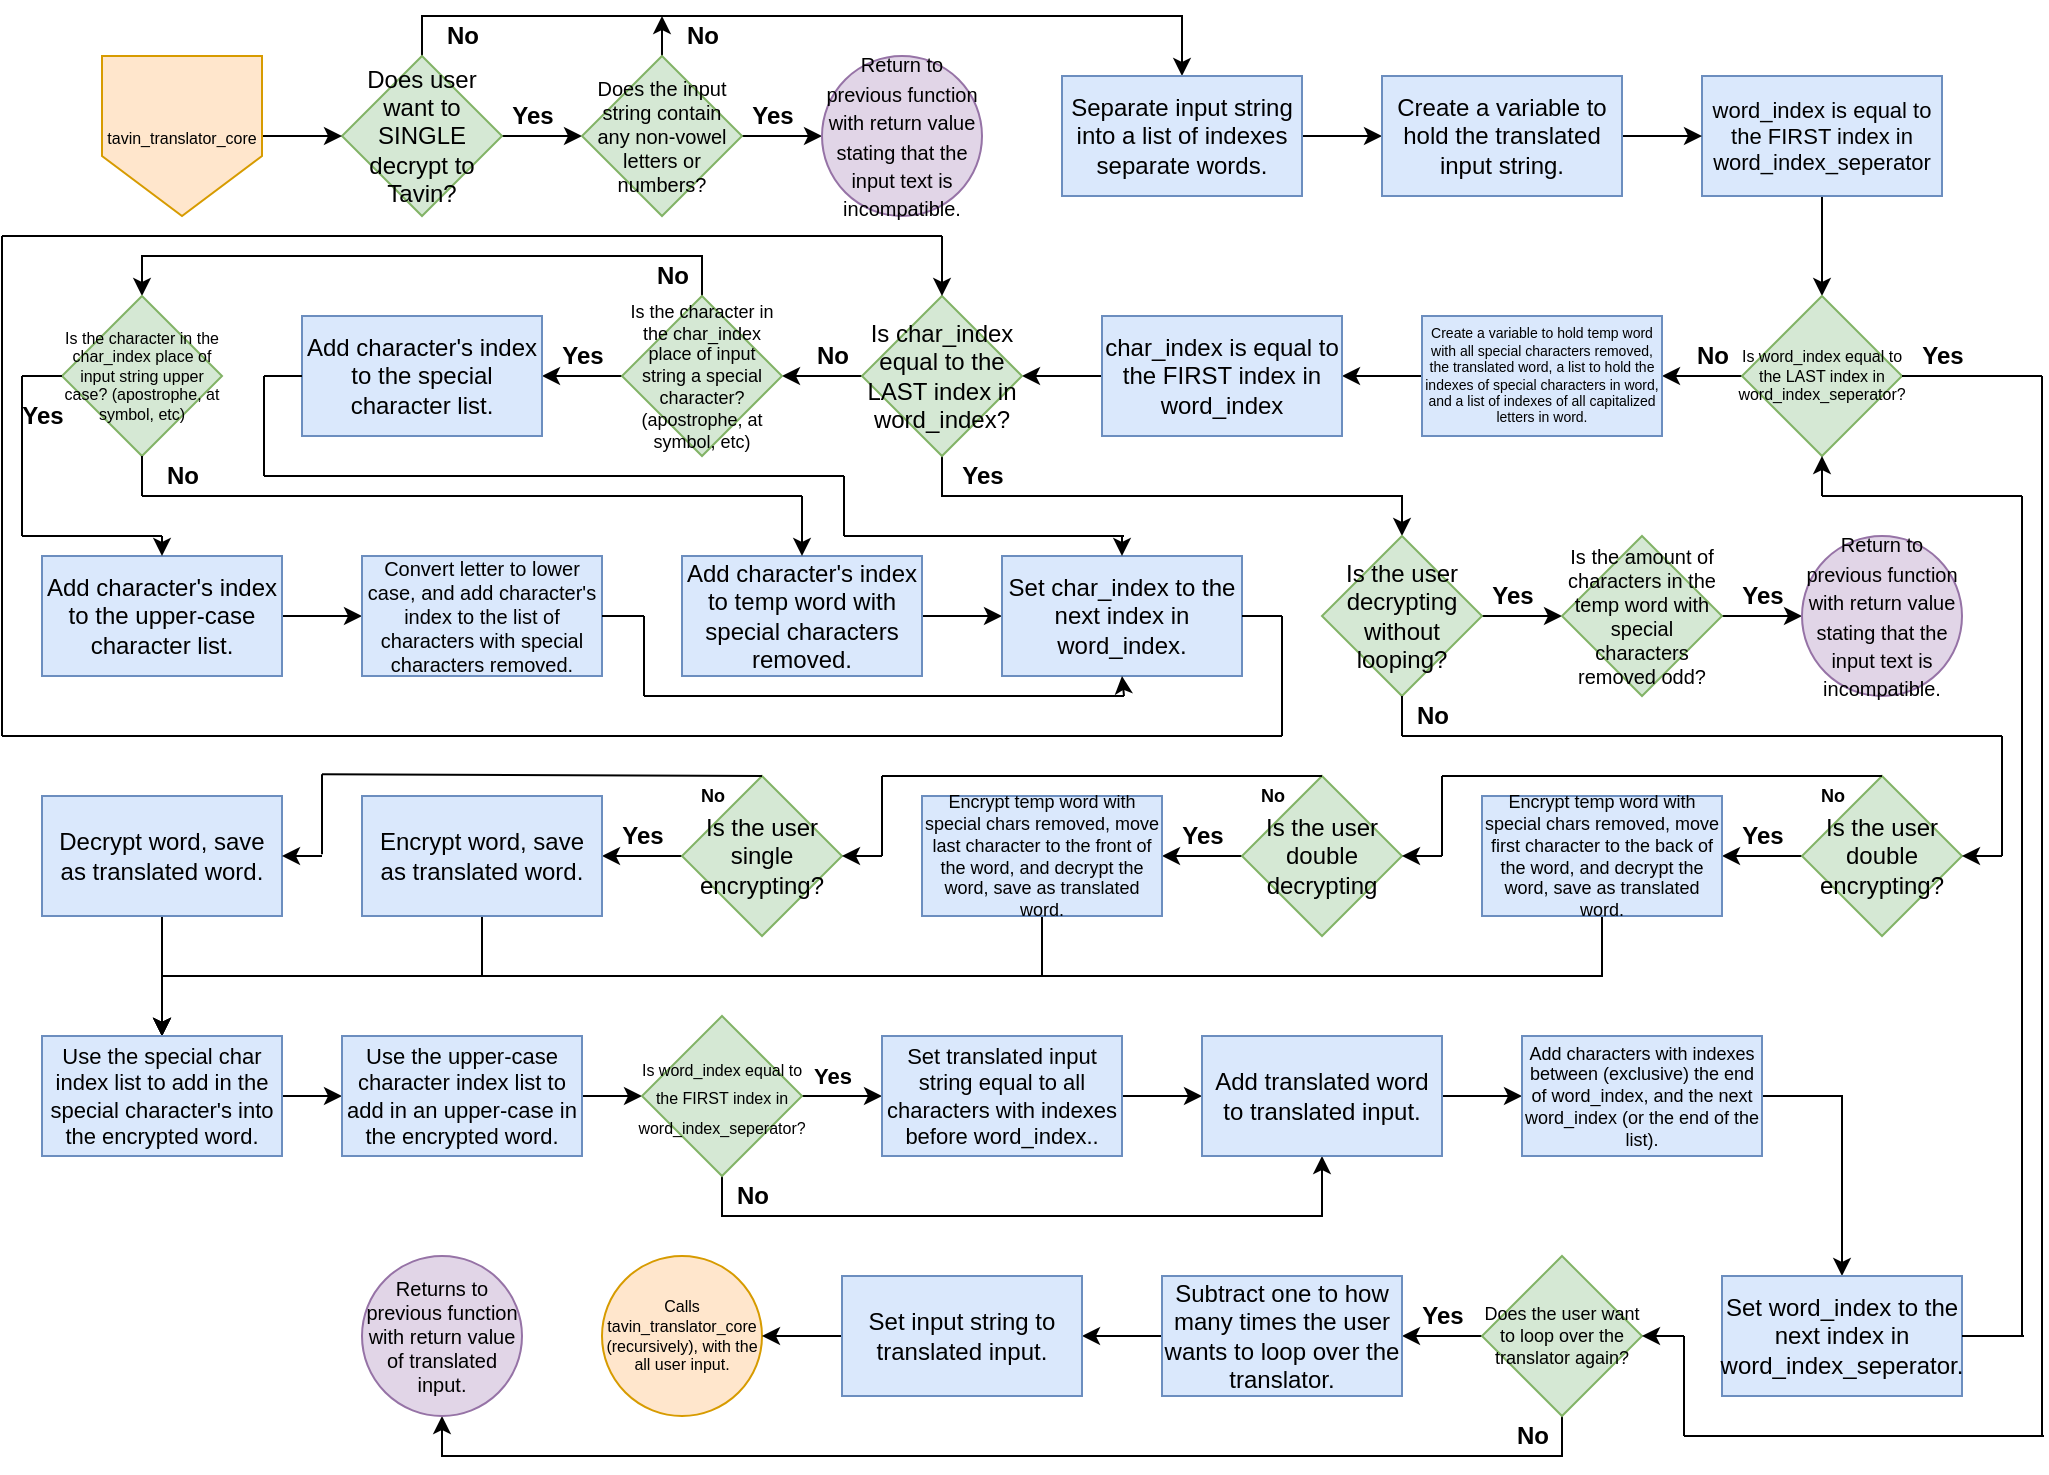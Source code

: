 <mxfile version="14.9.8" type="google"><diagram id="C5RBs43oDa-KdzZeNtuy" name="Page-1"><mxGraphModel dx="1038" dy="579" grid="1" gridSize="10" guides="1" tooltips="1" connect="1" arrows="1" fold="1" page="1" pageScale="1" pageWidth="1100" pageHeight="850" math="0" shadow="0"><root><mxCell id="WIyWlLk6GJQsqaUBKTNV-0"/><mxCell id="WIyWlLk6GJQsqaUBKTNV-1" parent="WIyWlLk6GJQsqaUBKTNV-0"/><mxCell id="4daw_Zc8QBf4AUVLITYe-27" style="edgeStyle=orthogonalEdgeStyle;rounded=0;orthogonalLoop=1;jettySize=auto;html=1;exitX=0.5;exitY=1;exitDx=0;exitDy=0;entryX=0.5;entryY=0;entryDx=0;entryDy=0;" parent="WIyWlLk6GJQsqaUBKTNV-1" edge="1"><mxGeometry relative="1" as="geometry"><mxPoint x="1030" y="120" as="sourcePoint"/></mxGeometry></mxCell><mxCell id="4daw_Zc8QBf4AUVLITYe-32" style="edgeStyle=orthogonalEdgeStyle;rounded=0;orthogonalLoop=1;jettySize=auto;html=1;exitX=1;exitY=0.5;exitDx=0;exitDy=0;entryX=0;entryY=0.5;entryDx=0;entryDy=0;fontSize=11;" parent="WIyWlLk6GJQsqaUBKTNV-1" source="4daw_Zc8QBf4AUVLITYe-29" target="4daw_Zc8QBf4AUVLITYe-31" edge="1"><mxGeometry relative="1" as="geometry"/></mxCell><mxCell id="4daw_Zc8QBf4AUVLITYe-38" style="edgeStyle=orthogonalEdgeStyle;rounded=0;orthogonalLoop=1;jettySize=auto;html=1;exitX=0.5;exitY=0;exitDx=0;exitDy=0;entryX=0.5;entryY=0;entryDx=0;entryDy=0;fontSize=11;" parent="WIyWlLk6GJQsqaUBKTNV-1" source="4daw_Zc8QBf4AUVLITYe-29" target="1gY347NK03l8q4kWz9yl-100" edge="1"><mxGeometry relative="1" as="geometry"><mxPoint x="649" y="60" as="targetPoint"/></mxGeometry></mxCell><mxCell id="4daw_Zc8QBf4AUVLITYe-29" value="Does user want to SINGLE decrypt to Tavin?" style="rhombus;whiteSpace=wrap;html=1;fillColor=#d5e8d4;strokeColor=#82b366;" parent="WIyWlLk6GJQsqaUBKTNV-1" vertex="1"><mxGeometry x="209" y="60" width="80" height="80" as="geometry"/></mxCell><mxCell id="4daw_Zc8QBf4AUVLITYe-39" style="edgeStyle=orthogonalEdgeStyle;rounded=0;orthogonalLoop=1;jettySize=auto;html=1;exitX=0.5;exitY=0;exitDx=0;exitDy=0;fontSize=11;" parent="WIyWlLk6GJQsqaUBKTNV-1" source="4daw_Zc8QBf4AUVLITYe-31" edge="1"><mxGeometry relative="1" as="geometry"><mxPoint x="369" y="40" as="targetPoint"/></mxGeometry></mxCell><mxCell id="QV8-VxxLXTmMdzmHpV16-11" style="edgeStyle=orthogonalEdgeStyle;rounded=0;orthogonalLoop=1;jettySize=auto;html=1;exitX=1;exitY=0.5;exitDx=0;exitDy=0;entryX=0;entryY=0.5;entryDx=0;entryDy=0;fontSize=9;" parent="WIyWlLk6GJQsqaUBKTNV-1" source="4daw_Zc8QBf4AUVLITYe-31" target="QV8-VxxLXTmMdzmHpV16-10" edge="1"><mxGeometry relative="1" as="geometry"/></mxCell><mxCell id="4daw_Zc8QBf4AUVLITYe-31" value="Does the input string contain any non-vowel letters or numbers?" style="rhombus;whiteSpace=wrap;html=1;fillColor=#d5e8d4;strokeColor=#82b366;fontSize=10;" parent="WIyWlLk6GJQsqaUBKTNV-1" vertex="1"><mxGeometry x="329" y="60" width="80" height="80" as="geometry"/></mxCell><mxCell id="4daw_Zc8QBf4AUVLITYe-33" value="Yes" style="text;html=1;align=center;verticalAlign=middle;resizable=0;points=[];autosize=1;strokeColor=none;fontSize=12;fontStyle=1" parent="WIyWlLk6GJQsqaUBKTNV-1" vertex="1"><mxGeometry x="284" y="80" width="40" height="20" as="geometry"/></mxCell><mxCell id="4daw_Zc8QBf4AUVLITYe-36" value="Yes" style="text;html=1;align=center;verticalAlign=middle;resizable=0;points=[];autosize=1;strokeColor=none;fontSize=12;fontStyle=1" parent="WIyWlLk6GJQsqaUBKTNV-1" vertex="1"><mxGeometry x="404" y="80" width="40" height="20" as="geometry"/></mxCell><mxCell id="4daw_Zc8QBf4AUVLITYe-40" value="No" style="text;html=1;align=center;verticalAlign=middle;resizable=0;points=[];autosize=1;strokeColor=none;fontSize=12;fontStyle=1" parent="WIyWlLk6GJQsqaUBKTNV-1" vertex="1"><mxGeometry x="254" y="40" width="30" height="20" as="geometry"/></mxCell><mxCell id="4daw_Zc8QBf4AUVLITYe-41" value="No" style="text;html=1;align=center;verticalAlign=middle;resizable=0;points=[];autosize=1;strokeColor=none;fontSize=12;fontStyle=1" parent="WIyWlLk6GJQsqaUBKTNV-1" vertex="1"><mxGeometry x="374" y="40" width="30" height="20" as="geometry"/></mxCell><mxCell id="BZWM2rG84m-xjnX21HNv-10" style="edgeStyle=orthogonalEdgeStyle;rounded=0;orthogonalLoop=1;jettySize=auto;html=1;exitX=0.5;exitY=1;exitDx=0;exitDy=0;entryX=0.5;entryY=0;entryDx=0;entryDy=0;" parent="WIyWlLk6GJQsqaUBKTNV-1" source="4daw_Zc8QBf4AUVLITYe-50" target="4daw_Zc8QBf4AUVLITYe-59" edge="1"><mxGeometry relative="1" as="geometry"/></mxCell><mxCell id="4daw_Zc8QBf4AUVLITYe-50" value="word_index is equal to the FIRST index in word_index_seperator" style="rounded=0;whiteSpace=wrap;html=1;fontSize=11;fillColor=#dae8fc;strokeColor=#6c8ebf;" parent="WIyWlLk6GJQsqaUBKTNV-1" vertex="1"><mxGeometry x="889" y="70" width="120" height="60" as="geometry"/></mxCell><mxCell id="QV8-VxxLXTmMdzmHpV16-22" style="edgeStyle=orthogonalEdgeStyle;rounded=0;orthogonalLoop=1;jettySize=auto;html=1;exitX=0;exitY=0.5;exitDx=0;exitDy=0;entryX=1;entryY=0.5;entryDx=0;entryDy=0;fontSize=12;" parent="WIyWlLk6GJQsqaUBKTNV-1" source="4daw_Zc8QBf4AUVLITYe-59" target="4daw_Zc8QBf4AUVLITYe-60" edge="1"><mxGeometry relative="1" as="geometry"/></mxCell><mxCell id="4daw_Zc8QBf4AUVLITYe-59" value="Is word_index equal to the LAST index in word_index_seperator?" style="rhombus;whiteSpace=wrap;html=1;fontSize=8;fillColor=#d5e8d4;strokeColor=#82b366;fontStyle=0" parent="WIyWlLk6GJQsqaUBKTNV-1" vertex="1"><mxGeometry x="909" y="180" width="80" height="80" as="geometry"/></mxCell><mxCell id="BZWM2rG84m-xjnX21HNv-18" style="edgeStyle=orthogonalEdgeStyle;rounded=0;orthogonalLoop=1;jettySize=auto;html=1;exitX=0;exitY=0.5;exitDx=0;exitDy=0;entryX=1;entryY=0.5;entryDx=0;entryDy=0;fontSize=8;" parent="WIyWlLk6GJQsqaUBKTNV-1" source="4daw_Zc8QBf4AUVLITYe-60" target="4daw_Zc8QBf4AUVLITYe-66" edge="1"><mxGeometry relative="1" as="geometry"/></mxCell><mxCell id="4daw_Zc8QBf4AUVLITYe-60" value="Create a variable to hold temp word with all special characters removed, the translated word, a list to hold the indexes of special characters in word, and a list of indexes of all capitalized letters in word." style="rounded=0;whiteSpace=wrap;html=1;fontSize=7;fillColor=#dae8fc;strokeColor=#6c8ebf;" parent="WIyWlLk6GJQsqaUBKTNV-1" vertex="1"><mxGeometry x="749" y="190" width="120" height="60" as="geometry"/></mxCell><mxCell id="BZWM2rG84m-xjnX21HNv-19" style="edgeStyle=orthogonalEdgeStyle;rounded=0;orthogonalLoop=1;jettySize=auto;html=1;exitX=0;exitY=0.5;exitDx=0;exitDy=0;entryX=1;entryY=0.5;entryDx=0;entryDy=0;fontSize=8;" parent="WIyWlLk6GJQsqaUBKTNV-1" source="4daw_Zc8QBf4AUVLITYe-66" target="4daw_Zc8QBf4AUVLITYe-67" edge="1"><mxGeometry relative="1" as="geometry"/></mxCell><mxCell id="4daw_Zc8QBf4AUVLITYe-66" value="&lt;font style=&quot;font-size: 12px;&quot;&gt;char_index is equal to the FIRST index in word_index&lt;/font&gt;" style="rounded=0;whiteSpace=wrap;html=1;fontSize=12;fillColor=#dae8fc;strokeColor=#6c8ebf;" parent="WIyWlLk6GJQsqaUBKTNV-1" vertex="1"><mxGeometry x="589" y="190" width="120" height="60" as="geometry"/></mxCell><mxCell id="4daw_Zc8QBf4AUVLITYe-80" style="edgeStyle=orthogonalEdgeStyle;rounded=0;orthogonalLoop=1;jettySize=auto;html=1;exitX=0;exitY=0.5;exitDx=0;exitDy=0;entryX=1;entryY=0.5;entryDx=0;entryDy=0;fontSize=12;" parent="WIyWlLk6GJQsqaUBKTNV-1" source="4daw_Zc8QBf4AUVLITYe-67" target="4daw_Zc8QBf4AUVLITYe-79" edge="1"><mxGeometry relative="1" as="geometry"/></mxCell><mxCell id="QV8-VxxLXTmMdzmHpV16-37" style="edgeStyle=orthogonalEdgeStyle;rounded=0;orthogonalLoop=1;jettySize=auto;html=1;exitX=0.5;exitY=1;exitDx=0;exitDy=0;entryX=0.5;entryY=0;entryDx=0;entryDy=0;fontSize=12;" parent="WIyWlLk6GJQsqaUBKTNV-1" source="4daw_Zc8QBf4AUVLITYe-67" target="1gY347NK03l8q4kWz9yl-40" edge="1"><mxGeometry relative="1" as="geometry"/></mxCell><mxCell id="4daw_Zc8QBf4AUVLITYe-67" value="Is char_index equal to the LAST index in word_index?" style="rhombus;whiteSpace=wrap;html=1;fontSize=12;fillColor=#d5e8d4;strokeColor=#82b366;" parent="WIyWlLk6GJQsqaUBKTNV-1" vertex="1"><mxGeometry x="469" y="180" width="80" height="80" as="geometry"/></mxCell><mxCell id="1gY347NK03l8q4kWz9yl-1" style="edgeStyle=orthogonalEdgeStyle;rounded=0;orthogonalLoop=1;jettySize=auto;html=1;exitX=0;exitY=0.5;exitDx=0;exitDy=0;entryX=1;entryY=0.5;entryDx=0;entryDy=0;" parent="WIyWlLk6GJQsqaUBKTNV-1" source="4daw_Zc8QBf4AUVLITYe-79" target="1gY347NK03l8q4kWz9yl-0" edge="1"><mxGeometry relative="1" as="geometry"/></mxCell><mxCell id="1gY347NK03l8q4kWz9yl-11" style="edgeStyle=orthogonalEdgeStyle;rounded=0;orthogonalLoop=1;jettySize=auto;html=1;exitX=0.5;exitY=0;exitDx=0;exitDy=0;entryX=0.5;entryY=0;entryDx=0;entryDy=0;" parent="WIyWlLk6GJQsqaUBKTNV-1" source="4daw_Zc8QBf4AUVLITYe-79" target="1gY347NK03l8q4kWz9yl-3" edge="1"><mxGeometry relative="1" as="geometry"/></mxCell><mxCell id="4daw_Zc8QBf4AUVLITYe-79" value="Is the character in the char_index place of input string a special character? (apostrophe, at symbol, etc)" style="rhombus;whiteSpace=wrap;html=1;fontSize=9;fillColor=#d5e8d4;strokeColor=#82b366;" parent="WIyWlLk6GJQsqaUBKTNV-1" vertex="1"><mxGeometry x="349" y="180" width="80" height="80" as="geometry"/></mxCell><mxCell id="4daw_Zc8QBf4AUVLITYe-81" value="&lt;b&gt;No&lt;/b&gt;" style="text;html=1;align=center;verticalAlign=middle;resizable=0;points=[];autosize=1;strokeColor=none;fontSize=12;" parent="WIyWlLk6GJQsqaUBKTNV-1" vertex="1"><mxGeometry x="439" y="200" width="30" height="20" as="geometry"/></mxCell><mxCell id="1gY347NK03l8q4kWz9yl-0" value="Add character's index to the special character list." style="rounded=0;whiteSpace=wrap;html=1;fillColor=#dae8fc;strokeColor=#6c8ebf;" parent="WIyWlLk6GJQsqaUBKTNV-1" vertex="1"><mxGeometry x="189" y="190" width="120" height="60" as="geometry"/></mxCell><mxCell id="1gY347NK03l8q4kWz9yl-2" value="&lt;b&gt;Yes&lt;/b&gt;" style="text;html=1;align=center;verticalAlign=middle;resizable=0;points=[];autosize=1;strokeColor=none;" parent="WIyWlLk6GJQsqaUBKTNV-1" vertex="1"><mxGeometry x="309" y="200" width="40" height="20" as="geometry"/></mxCell><mxCell id="1gY347NK03l8q4kWz9yl-3" value="&lt;span style=&quot;font-size: 8px;&quot;&gt;Is the character in the char_index place of input string upper case? (apostrophe, at symbol, etc)&lt;/span&gt;" style="rhombus;whiteSpace=wrap;html=1;fillColor=#d5e8d4;strokeColor=#82b366;fontSize=8;" parent="WIyWlLk6GJQsqaUBKTNV-1" vertex="1"><mxGeometry x="69" y="180" width="80" height="80" as="geometry"/></mxCell><mxCell id="QV8-VxxLXTmMdzmHpV16-28" style="edgeStyle=orthogonalEdgeStyle;rounded=0;orthogonalLoop=1;jettySize=auto;html=1;exitX=1;exitY=0.5;exitDx=0;exitDy=0;entryX=0;entryY=0.5;entryDx=0;entryDy=0;fontSize=12;" parent="WIyWlLk6GJQsqaUBKTNV-1" source="1gY347NK03l8q4kWz9yl-6" target="1gY347NK03l8q4kWz9yl-8" edge="1"><mxGeometry relative="1" as="geometry"/></mxCell><mxCell id="1gY347NK03l8q4kWz9yl-6" value="Add character's index to the upper-case character list." style="rounded=0;whiteSpace=wrap;html=1;fillColor=#dae8fc;strokeColor=#6c8ebf;" parent="WIyWlLk6GJQsqaUBKTNV-1" vertex="1"><mxGeometry x="59" y="310" width="120" height="60" as="geometry"/></mxCell><mxCell id="1gY347NK03l8q4kWz9yl-8" value="Convert letter to lower case, and add character's index to the list of characters with special characters removed." style="rounded=0;whiteSpace=wrap;html=1;fillColor=#dae8fc;strokeColor=#6c8ebf;fontSize=10;" parent="WIyWlLk6GJQsqaUBKTNV-1" vertex="1"><mxGeometry x="219" y="310" width="120" height="60" as="geometry"/></mxCell><mxCell id="1gY347NK03l8q4kWz9yl-12" value="&lt;b&gt;No&lt;/b&gt;" style="text;html=1;align=center;verticalAlign=middle;resizable=0;points=[];autosize=1;strokeColor=none;" parent="WIyWlLk6GJQsqaUBKTNV-1" vertex="1"><mxGeometry x="359" y="160" width="30" height="20" as="geometry"/></mxCell><mxCell id="1gY347NK03l8q4kWz9yl-22" style="edgeStyle=orthogonalEdgeStyle;rounded=0;orthogonalLoop=1;jettySize=auto;html=1;exitX=1;exitY=0.5;exitDx=0;exitDy=0;entryX=0;entryY=0.5;entryDx=0;entryDy=0;fontSize=12;" parent="WIyWlLk6GJQsqaUBKTNV-1" source="1gY347NK03l8q4kWz9yl-14" target="1gY347NK03l8q4kWz9yl-20" edge="1"><mxGeometry relative="1" as="geometry"/></mxCell><mxCell id="1gY347NK03l8q4kWz9yl-14" value="&lt;font style=&quot;font-size: 12px&quot;&gt;Add character's index to temp word with special characters removed.&lt;/font&gt;" style="rounded=0;whiteSpace=wrap;html=1;fontSize=12;fillColor=#dae8fc;strokeColor=#6c8ebf;" parent="WIyWlLk6GJQsqaUBKTNV-1" vertex="1"><mxGeometry x="379" y="310" width="120" height="60" as="geometry"/></mxCell><mxCell id="1gY347NK03l8q4kWz9yl-16" value="&lt;b&gt;&lt;font style=&quot;font-size: 12px&quot;&gt;No&lt;/font&gt;&lt;/b&gt;" style="text;html=1;align=center;verticalAlign=middle;resizable=0;points=[];autosize=1;strokeColor=none;fontSize=11;" parent="WIyWlLk6GJQsqaUBKTNV-1" vertex="1"><mxGeometry x="114" y="260" width="30" height="20" as="geometry"/></mxCell><mxCell id="1gY347NK03l8q4kWz9yl-20" value="Set char_index to the next index in word_index." style="rounded=0;whiteSpace=wrap;html=1;fontSize=12;fillColor=#dae8fc;strokeColor=#6c8ebf;" parent="WIyWlLk6GJQsqaUBKTNV-1" vertex="1"><mxGeometry x="539" y="310" width="120" height="60" as="geometry"/></mxCell><mxCell id="1gY347NK03l8q4kWz9yl-54" style="edgeStyle=orthogonalEdgeStyle;rounded=0;orthogonalLoop=1;jettySize=auto;html=1;exitX=1;exitY=0.5;exitDx=0;exitDy=0;entryX=0;entryY=0.5;entryDx=0;entryDy=0;fontSize=12;" parent="WIyWlLk6GJQsqaUBKTNV-1" source="1gY347NK03l8q4kWz9yl-40" edge="1"><mxGeometry relative="1" as="geometry"><mxPoint x="819" y="340" as="targetPoint"/></mxGeometry></mxCell><mxCell id="1gY347NK03l8q4kWz9yl-40" value="Is the user decrypting without looping?" style="rhombus;whiteSpace=wrap;html=1;fontSize=12;fillColor=#d5e8d4;strokeColor=#82b366;" parent="WIyWlLk6GJQsqaUBKTNV-1" vertex="1"><mxGeometry x="699" y="300" width="80" height="80" as="geometry"/></mxCell><mxCell id="1gY347NK03l8q4kWz9yl-44" value="" style="endArrow=none;html=1;fontSize=12;entryX=1;entryY=0.5;entryDx=0;entryDy=0;" parent="WIyWlLk6GJQsqaUBKTNV-1" target="1gY347NK03l8q4kWz9yl-20" edge="1"><mxGeometry width="50" height="50" relative="1" as="geometry"><mxPoint x="679" y="340" as="sourcePoint"/><mxPoint x="729" y="410" as="targetPoint"/></mxGeometry></mxCell><mxCell id="1gY347NK03l8q4kWz9yl-45" value="" style="endArrow=none;html=1;fontSize=12;" parent="WIyWlLk6GJQsqaUBKTNV-1" edge="1"><mxGeometry width="50" height="50" relative="1" as="geometry"><mxPoint x="679" y="400" as="sourcePoint"/><mxPoint x="679" y="340" as="targetPoint"/></mxGeometry></mxCell><mxCell id="1gY347NK03l8q4kWz9yl-47" value="" style="endArrow=none;html=1;fontSize=12;" parent="WIyWlLk6GJQsqaUBKTNV-1" edge="1"><mxGeometry width="50" height="50" relative="1" as="geometry"><mxPoint x="39" y="150" as="sourcePoint"/><mxPoint x="39" y="400" as="targetPoint"/></mxGeometry></mxCell><mxCell id="1gY347NK03l8q4kWz9yl-48" value="" style="endArrow=none;html=1;fontSize=12;" parent="WIyWlLk6GJQsqaUBKTNV-1" edge="1"><mxGeometry width="50" height="50" relative="1" as="geometry"><mxPoint x="39" y="150" as="sourcePoint"/><mxPoint x="509" y="150" as="targetPoint"/></mxGeometry></mxCell><mxCell id="1gY347NK03l8q4kWz9yl-49" value="" style="endArrow=classic;html=1;fontSize=12;entryX=0.5;entryY=0;entryDx=0;entryDy=0;" parent="WIyWlLk6GJQsqaUBKTNV-1" target="4daw_Zc8QBf4AUVLITYe-67" edge="1"><mxGeometry width="50" height="50" relative="1" as="geometry"><mxPoint x="509" y="150" as="sourcePoint"/><mxPoint x="464" y="504.5" as="targetPoint"/></mxGeometry></mxCell><mxCell id="1gY347NK03l8q4kWz9yl-58" style="edgeStyle=orthogonalEdgeStyle;rounded=0;orthogonalLoop=1;jettySize=auto;html=1;exitX=1;exitY=0.5;exitDx=0;exitDy=0;entryX=0;entryY=0.5;entryDx=0;entryDy=0;fontSize=12;" parent="WIyWlLk6GJQsqaUBKTNV-1" source="1gY347NK03l8q4kWz9yl-55" target="1gY347NK03l8q4kWz9yl-57" edge="1"><mxGeometry relative="1" as="geometry"/></mxCell><mxCell id="1gY347NK03l8q4kWz9yl-55" value="Is the amount of characters in the temp word with special characters removed odd?" style="rhombus;whiteSpace=wrap;html=1;fontSize=10;fillColor=#d5e8d4;strokeColor=#82b366;" parent="WIyWlLk6GJQsqaUBKTNV-1" vertex="1"><mxGeometry x="819" y="300" width="80" height="80" as="geometry"/></mxCell><mxCell id="1gY347NK03l8q4kWz9yl-56" value="&lt;b style=&quot;font-size: 12px;&quot;&gt;Yes&lt;/b&gt;" style="text;html=1;align=center;verticalAlign=middle;resizable=0;points=[];autosize=1;strokeColor=none;fontSize=12;" parent="WIyWlLk6GJQsqaUBKTNV-1" vertex="1"><mxGeometry x="774" y="320" width="40" height="20" as="geometry"/></mxCell><mxCell id="1gY347NK03l8q4kWz9yl-57" value="&lt;span style=&quot;font-size: 10px&quot;&gt;Return to previous function with return value stating that the input text is incompatible.&lt;/span&gt;" style="ellipse;whiteSpace=wrap;html=1;aspect=fixed;fontSize=12;fillColor=#e1d5e7;strokeColor=#9673a6;" parent="WIyWlLk6GJQsqaUBKTNV-1" vertex="1"><mxGeometry x="939" y="300" width="80" height="80" as="geometry"/></mxCell><mxCell id="1gY347NK03l8q4kWz9yl-59" value="&lt;b&gt;Yes&lt;/b&gt;" style="text;html=1;align=center;verticalAlign=middle;resizable=0;points=[];autosize=1;strokeColor=none;fontSize=12;" parent="WIyWlLk6GJQsqaUBKTNV-1" vertex="1"><mxGeometry x="899" y="320" width="40" height="20" as="geometry"/></mxCell><mxCell id="QV8-VxxLXTmMdzmHpV16-41" style="edgeStyle=orthogonalEdgeStyle;rounded=0;orthogonalLoop=1;jettySize=auto;html=1;exitX=0;exitY=0.5;exitDx=0;exitDy=0;entryX=1;entryY=0.5;entryDx=0;entryDy=0;fontSize=12;" parent="WIyWlLk6GJQsqaUBKTNV-1" source="1gY347NK03l8q4kWz9yl-60" target="1gY347NK03l8q4kWz9yl-62" edge="1"><mxGeometry relative="1" as="geometry"/></mxCell><mxCell id="1gY347NK03l8q4kWz9yl-60" value="Is the user double encrypting?" style="rhombus;whiteSpace=wrap;html=1;fontSize=12;fillColor=#d5e8d4;strokeColor=#82b366;" parent="WIyWlLk6GJQsqaUBKTNV-1" vertex="1"><mxGeometry x="939" y="420" width="80" height="80" as="geometry"/></mxCell><mxCell id="QV8-VxxLXTmMdzmHpV16-5" style="edgeStyle=orthogonalEdgeStyle;rounded=0;orthogonalLoop=1;jettySize=auto;html=1;exitX=0.5;exitY=1;exitDx=0;exitDy=0;entryX=0.5;entryY=0;entryDx=0;entryDy=0;fontSize=8;" parent="WIyWlLk6GJQsqaUBKTNV-1" source="1gY347NK03l8q4kWz9yl-62" target="QV8-VxxLXTmMdzmHpV16-0" edge="1"><mxGeometry relative="1" as="geometry"/></mxCell><mxCell id="1gY347NK03l8q4kWz9yl-62" value="Encrypt temp word with special chars removed, move first character to the back of the word, and decrypt the word, save as translated word." style="rounded=0;whiteSpace=wrap;html=1;fontSize=9;fillColor=#dae8fc;strokeColor=#6c8ebf;" parent="WIyWlLk6GJQsqaUBKTNV-1" vertex="1"><mxGeometry x="779" y="430" width="120" height="60" as="geometry"/></mxCell><mxCell id="1gY347NK03l8q4kWz9yl-77" style="edgeStyle=orthogonalEdgeStyle;rounded=0;orthogonalLoop=1;jettySize=auto;html=1;exitX=0;exitY=0.5;exitDx=0;exitDy=0;entryX=1;entryY=0.5;entryDx=0;entryDy=0;fontSize=12;" parent="WIyWlLk6GJQsqaUBKTNV-1" source="1gY347NK03l8q4kWz9yl-65" target="1gY347NK03l8q4kWz9yl-76" edge="1"><mxGeometry relative="1" as="geometry"/></mxCell><mxCell id="1gY347NK03l8q4kWz9yl-65" value="&lt;span&gt;Is the user double decrypting&lt;/span&gt;" style="rhombus;whiteSpace=wrap;html=1;fontSize=12;fillColor=#d5e8d4;strokeColor=#82b366;" parent="WIyWlLk6GJQsqaUBKTNV-1" vertex="1"><mxGeometry x="659" y="420" width="80" height="80" as="geometry"/></mxCell><mxCell id="QV8-VxxLXTmMdzmHpV16-72" style="edgeStyle=orthogonalEdgeStyle;rounded=0;orthogonalLoop=1;jettySize=auto;html=1;exitX=0.5;exitY=1;exitDx=0;exitDy=0;entryX=0.5;entryY=0;entryDx=0;entryDy=0;fontSize=12;" parent="WIyWlLk6GJQsqaUBKTNV-1" source="1gY347NK03l8q4kWz9yl-76" target="QV8-VxxLXTmMdzmHpV16-0" edge="1"><mxGeometry relative="1" as="geometry"/></mxCell><mxCell id="1gY347NK03l8q4kWz9yl-76" value="Encrypt temp word with special chars removed, move last character to the front of the word, and decrypt the word, save as translated word." style="rounded=0;whiteSpace=wrap;html=1;fontSize=9;fillColor=#dae8fc;strokeColor=#6c8ebf;" parent="WIyWlLk6GJQsqaUBKTNV-1" vertex="1"><mxGeometry x="499" y="430" width="120" height="60" as="geometry"/></mxCell><mxCell id="1gY347NK03l8q4kWz9yl-78" value="&lt;b&gt;Yes&lt;/b&gt;" style="text;html=1;align=center;verticalAlign=middle;resizable=0;points=[];autosize=1;strokeColor=none;fontSize=12;" parent="WIyWlLk6GJQsqaUBKTNV-1" vertex="1"><mxGeometry x="619" y="440" width="40" height="20" as="geometry"/></mxCell><mxCell id="1gY347NK03l8q4kWz9yl-83" style="edgeStyle=orthogonalEdgeStyle;rounded=0;orthogonalLoop=1;jettySize=auto;html=1;exitX=0;exitY=0.5;exitDx=0;exitDy=0;entryX=1;entryY=0.5;entryDx=0;entryDy=0;fontSize=12;" parent="WIyWlLk6GJQsqaUBKTNV-1" source="1gY347NK03l8q4kWz9yl-79" target="1gY347NK03l8q4kWz9yl-82" edge="1"><mxGeometry relative="1" as="geometry"/></mxCell><mxCell id="1gY347NK03l8q4kWz9yl-79" value="Is the user single encrypting?" style="rhombus;whiteSpace=wrap;html=1;fontSize=12;fillColor=#d5e8d4;strokeColor=#82b366;" parent="WIyWlLk6GJQsqaUBKTNV-1" vertex="1"><mxGeometry x="379" y="420" width="80" height="80" as="geometry"/></mxCell><mxCell id="QV8-VxxLXTmMdzmHpV16-6" style="edgeStyle=orthogonalEdgeStyle;rounded=0;orthogonalLoop=1;jettySize=auto;html=1;exitX=0.5;exitY=1;exitDx=0;exitDy=0;entryX=0.5;entryY=0;entryDx=0;entryDy=0;fontSize=8;" parent="WIyWlLk6GJQsqaUBKTNV-1" source="1gY347NK03l8q4kWz9yl-82" target="QV8-VxxLXTmMdzmHpV16-0" edge="1"><mxGeometry relative="1" as="geometry"/></mxCell><mxCell id="1gY347NK03l8q4kWz9yl-82" value="Encrypt word, save as translated word." style="rounded=0;whiteSpace=wrap;html=1;fontSize=12;fillColor=#dae8fc;strokeColor=#6c8ebf;" parent="WIyWlLk6GJQsqaUBKTNV-1" vertex="1"><mxGeometry x="219" y="430" width="120" height="60" as="geometry"/></mxCell><mxCell id="1gY347NK03l8q4kWz9yl-92" value="" style="endArrow=none;html=1;fontSize=12;" parent="WIyWlLk6GJQsqaUBKTNV-1" edge="1"><mxGeometry width="50" height="50" relative="1" as="geometry"><mxPoint x="139" y="400" as="sourcePoint"/><mxPoint x="419" y="400" as="targetPoint"/></mxGeometry></mxCell><mxCell id="QV8-VxxLXTmMdzmHpV16-4" style="edgeStyle=orthogonalEdgeStyle;rounded=0;orthogonalLoop=1;jettySize=auto;html=1;exitX=0.5;exitY=1;exitDx=0;exitDy=0;fontSize=8;" parent="WIyWlLk6GJQsqaUBKTNV-1" source="1gY347NK03l8q4kWz9yl-96" target="QV8-VxxLXTmMdzmHpV16-0" edge="1"><mxGeometry relative="1" as="geometry"/></mxCell><mxCell id="1gY347NK03l8q4kWz9yl-96" value="Decrypt word, save as translated word." style="rounded=0;whiteSpace=wrap;html=1;fontSize=12;fillColor=#dae8fc;strokeColor=#6c8ebf;" parent="WIyWlLk6GJQsqaUBKTNV-1" vertex="1"><mxGeometry x="59" y="430" width="120" height="60" as="geometry"/></mxCell><mxCell id="1gY347NK03l8q4kWz9yl-98" value="&lt;b&gt;Yes&lt;/b&gt;" style="text;html=1;align=center;verticalAlign=middle;resizable=0;points=[];autosize=1;strokeColor=none;fontSize=12;" parent="WIyWlLk6GJQsqaUBKTNV-1" vertex="1"><mxGeometry x="339" y="440" width="40" height="20" as="geometry"/></mxCell><mxCell id="BZWM2rG84m-xjnX21HNv-8" style="edgeStyle=orthogonalEdgeStyle;rounded=0;orthogonalLoop=1;jettySize=auto;html=1;exitX=1;exitY=0.5;exitDx=0;exitDy=0;entryX=0;entryY=0.5;entryDx=0;entryDy=0;" parent="WIyWlLk6GJQsqaUBKTNV-1" source="1gY347NK03l8q4kWz9yl-100" target="QV8-VxxLXTmMdzmHpV16-19" edge="1"><mxGeometry relative="1" as="geometry"/></mxCell><mxCell id="1gY347NK03l8q4kWz9yl-100" value="Separate input string into a list of indexes separate words." style="rounded=0;whiteSpace=wrap;html=1;fontSize=12;fillColor=#dae8fc;strokeColor=#6c8ebf;" parent="WIyWlLk6GJQsqaUBKTNV-1" vertex="1"><mxGeometry x="569" y="70" width="120" height="60" as="geometry"/></mxCell><mxCell id="QV8-VxxLXTmMdzmHpV16-18" style="edgeStyle=orthogonalEdgeStyle;rounded=0;orthogonalLoop=1;jettySize=auto;html=1;exitX=1;exitY=0.5;exitDx=0;exitDy=0;entryX=0;entryY=0.5;entryDx=0;entryDy=0;fontSize=9;" parent="WIyWlLk6GJQsqaUBKTNV-1" source="QV8-VxxLXTmMdzmHpV16-0" target="QV8-VxxLXTmMdzmHpV16-17" edge="1"><mxGeometry relative="1" as="geometry"/></mxCell><mxCell id="QV8-VxxLXTmMdzmHpV16-0" value="&lt;font style=&quot;font-size: 11px;&quot;&gt;Use the special char index list to add in the special character's into the encrypted word.&lt;/font&gt;" style="rounded=0;whiteSpace=wrap;html=1;fontSize=11;fillColor=#dae8fc;strokeColor=#6c8ebf;" parent="WIyWlLk6GJQsqaUBKTNV-1" vertex="1"><mxGeometry x="59" y="550" width="120" height="60" as="geometry"/></mxCell><mxCell id="QV8-VxxLXTmMdzmHpV16-10" value="&lt;span style=&quot;font-size: 10px&quot;&gt;Return to previous function with return value stating that the input text is incompatible.&lt;/span&gt;" style="ellipse;whiteSpace=wrap;html=1;aspect=fixed;fontSize=12;fillColor=#e1d5e7;strokeColor=#9673a6;" parent="WIyWlLk6GJQsqaUBKTNV-1" vertex="1"><mxGeometry x="449" y="60" width="80" height="80" as="geometry"/></mxCell><mxCell id="BZWM2rG84m-xjnX21HNv-5" style="edgeStyle=orthogonalEdgeStyle;rounded=0;orthogonalLoop=1;jettySize=auto;html=1;exitX=1;exitY=0.5;exitDx=0;exitDy=0;entryX=0;entryY=0.5;entryDx=0;entryDy=0;" parent="WIyWlLk6GJQsqaUBKTNV-1" source="QV8-VxxLXTmMdzmHpV16-17" edge="1"><mxGeometry relative="1" as="geometry"><mxPoint x="359" y="580" as="targetPoint"/></mxGeometry></mxCell><mxCell id="QV8-VxxLXTmMdzmHpV16-17" value="Use the upper-case character index list to add in an upper-case in the encrypted word." style="rounded=0;whiteSpace=wrap;html=1;fontSize=11;fillColor=#dae8fc;strokeColor=#6c8ebf;" parent="WIyWlLk6GJQsqaUBKTNV-1" vertex="1"><mxGeometry x="209" y="550" width="120" height="60" as="geometry"/></mxCell><mxCell id="BZWM2rG84m-xjnX21HNv-9" style="edgeStyle=orthogonalEdgeStyle;rounded=0;orthogonalLoop=1;jettySize=auto;html=1;exitX=1;exitY=0.5;exitDx=0;exitDy=0;entryX=0;entryY=0.5;entryDx=0;entryDy=0;" parent="WIyWlLk6GJQsqaUBKTNV-1" source="QV8-VxxLXTmMdzmHpV16-19" target="4daw_Zc8QBf4AUVLITYe-50" edge="1"><mxGeometry relative="1" as="geometry"/></mxCell><mxCell id="QV8-VxxLXTmMdzmHpV16-19" value="Create a variable to hold the translated input string." style="rounded=0;whiteSpace=wrap;html=1;fontSize=12;fillColor=#dae8fc;strokeColor=#6c8ebf;" parent="WIyWlLk6GJQsqaUBKTNV-1" vertex="1"><mxGeometry x="729" y="70" width="120" height="60" as="geometry"/></mxCell><mxCell id="QV8-VxxLXTmMdzmHpV16-30" value="" style="endArrow=none;html=1;fontSize=12;entryX=0.5;entryY=1;entryDx=0;entryDy=0;" parent="WIyWlLk6GJQsqaUBKTNV-1" target="1gY347NK03l8q4kWz9yl-3" edge="1"><mxGeometry width="50" height="50" relative="1" as="geometry"><mxPoint x="109" y="280" as="sourcePoint"/><mxPoint x="-66" y="614.5" as="targetPoint"/></mxGeometry></mxCell><mxCell id="QV8-VxxLXTmMdzmHpV16-31" value="" style="endArrow=none;html=1;fontSize=12;" parent="WIyWlLk6GJQsqaUBKTNV-1" edge="1"><mxGeometry width="50" height="50" relative="1" as="geometry"><mxPoint x="439" y="280" as="sourcePoint"/><mxPoint x="109" y="280" as="targetPoint"/></mxGeometry></mxCell><mxCell id="QV8-VxxLXTmMdzmHpV16-32" value="" style="endArrow=classic;html=1;fontSize=12;entryX=0.5;entryY=0;entryDx=0;entryDy=0;" parent="WIyWlLk6GJQsqaUBKTNV-1" target="1gY347NK03l8q4kWz9yl-14" edge="1"><mxGeometry width="50" height="50" relative="1" as="geometry"><mxPoint x="439" y="280" as="sourcePoint"/><mxPoint x="349" y="700" as="targetPoint"/></mxGeometry></mxCell><mxCell id="QV8-VxxLXTmMdzmHpV16-36" value="" style="endArrow=none;html=1;fontSize=12;" parent="WIyWlLk6GJQsqaUBKTNV-1" edge="1"><mxGeometry width="50" height="50" relative="1" as="geometry"><mxPoint x="39" y="400" as="sourcePoint"/><mxPoint x="679" y="400" as="targetPoint"/></mxGeometry></mxCell><mxCell id="QV8-VxxLXTmMdzmHpV16-38" value="&lt;b&gt;Yes&lt;/b&gt;" style="text;html=1;align=center;verticalAlign=middle;resizable=0;points=[];autosize=1;strokeColor=none;fontSize=12;" parent="WIyWlLk6GJQsqaUBKTNV-1" vertex="1"><mxGeometry x="509" y="260" width="40" height="20" as="geometry"/></mxCell><mxCell id="QV8-VxxLXTmMdzmHpV16-40" value="&lt;b&gt;No&lt;/b&gt;" style="text;html=1;align=center;verticalAlign=middle;resizable=0;points=[];autosize=1;strokeColor=none;fontSize=12;" parent="WIyWlLk6GJQsqaUBKTNV-1" vertex="1"><mxGeometry x="739" y="380" width="30" height="20" as="geometry"/></mxCell><mxCell id="QV8-VxxLXTmMdzmHpV16-42" value="&lt;b&gt;Yes&lt;/b&gt;" style="text;html=1;align=center;verticalAlign=middle;resizable=0;points=[];autosize=1;strokeColor=none;fontSize=12;" parent="WIyWlLk6GJQsqaUBKTNV-1" vertex="1"><mxGeometry x="899" y="440" width="40" height="20" as="geometry"/></mxCell><mxCell id="QV8-VxxLXTmMdzmHpV16-44" value="" style="endArrow=none;html=1;fontSize=12;entryX=0.5;entryY=1;entryDx=0;entryDy=0;" parent="WIyWlLk6GJQsqaUBKTNV-1" target="1gY347NK03l8q4kWz9yl-40" edge="1"><mxGeometry width="50" height="50" relative="1" as="geometry"><mxPoint x="739" y="400" as="sourcePoint"/><mxPoint x="709" y="390" as="targetPoint"/></mxGeometry></mxCell><mxCell id="QV8-VxxLXTmMdzmHpV16-45" value="" style="endArrow=none;html=1;fontSize=12;" parent="WIyWlLk6GJQsqaUBKTNV-1" edge="1"><mxGeometry width="50" height="50" relative="1" as="geometry"><mxPoint x="739" y="400" as="sourcePoint"/><mxPoint x="1039" y="400" as="targetPoint"/></mxGeometry></mxCell><mxCell id="QV8-VxxLXTmMdzmHpV16-46" value="" style="endArrow=none;html=1;fontSize=12;" parent="WIyWlLk6GJQsqaUBKTNV-1" edge="1"><mxGeometry width="50" height="50" relative="1" as="geometry"><mxPoint x="1039" y="460" as="sourcePoint"/><mxPoint x="1039" y="400" as="targetPoint"/></mxGeometry></mxCell><mxCell id="QV8-VxxLXTmMdzmHpV16-47" value="" style="endArrow=classic;html=1;fontSize=12;entryX=1;entryY=0.5;entryDx=0;entryDy=0;" parent="WIyWlLk6GJQsqaUBKTNV-1" target="1gY347NK03l8q4kWz9yl-60" edge="1"><mxGeometry width="50" height="50" relative="1" as="geometry"><mxPoint x="1039" y="460" as="sourcePoint"/><mxPoint x="1039" y="590" as="targetPoint"/></mxGeometry></mxCell><mxCell id="QV8-VxxLXTmMdzmHpV16-60" value="" style="endArrow=none;html=1;fontSize=12;entryX=0.5;entryY=0;entryDx=0;entryDy=0;" parent="WIyWlLk6GJQsqaUBKTNV-1" target="1gY347NK03l8q4kWz9yl-60" edge="1"><mxGeometry width="50" height="50" relative="1" as="geometry"><mxPoint x="759" y="420" as="sourcePoint"/><mxPoint x="949" y="420" as="targetPoint"/></mxGeometry></mxCell><mxCell id="QV8-VxxLXTmMdzmHpV16-61" value="" style="endArrow=none;html=1;fontSize=12;" parent="WIyWlLk6GJQsqaUBKTNV-1" edge="1"><mxGeometry width="50" height="50" relative="1" as="geometry"><mxPoint x="759" y="460" as="sourcePoint"/><mxPoint x="759" y="420" as="targetPoint"/></mxGeometry></mxCell><mxCell id="QV8-VxxLXTmMdzmHpV16-62" value="" style="endArrow=classic;html=1;fontSize=12;entryX=1;entryY=0.5;entryDx=0;entryDy=0;" parent="WIyWlLk6GJQsqaUBKTNV-1" target="1gY347NK03l8q4kWz9yl-65" edge="1"><mxGeometry width="50" height="50" relative="1" as="geometry"><mxPoint x="759" y="460" as="sourcePoint"/><mxPoint x="699" y="590" as="targetPoint"/></mxGeometry></mxCell><mxCell id="QV8-VxxLXTmMdzmHpV16-74" value="" style="endArrow=none;html=1;fontSize=12;entryX=0.5;entryY=0;entryDx=0;entryDy=0;exitX=0.5;exitY=0;exitDx=0;exitDy=0;" parent="WIyWlLk6GJQsqaUBKTNV-1" source="1gY347NK03l8q4kWz9yl-79" target="1gY347NK03l8q4kWz9yl-79" edge="1"><mxGeometry width="50" height="50" relative="1" as="geometry"><mxPoint x="369" y="720" as="sourcePoint"/><mxPoint x="419" y="670" as="targetPoint"/></mxGeometry></mxCell><mxCell id="BZWM2rG84m-xjnX21HNv-3" style="edgeStyle=orthogonalEdgeStyle;rounded=0;orthogonalLoop=1;jettySize=auto;html=1;exitX=1;exitY=0.5;exitDx=0;exitDy=0;entryX=0;entryY=0.5;entryDx=0;entryDy=0;" parent="WIyWlLk6GJQsqaUBKTNV-1" source="BZWM2rG84m-xjnX21HNv-0" target="4daw_Zc8QBf4AUVLITYe-29" edge="1"><mxGeometry relative="1" as="geometry"/></mxCell><mxCell id="BZWM2rG84m-xjnX21HNv-0" value="&lt;span style=&quot;font-size: 8px&quot;&gt;tavin_translator_core&lt;/span&gt;" style="shape=offPageConnector;whiteSpace=wrap;html=1;fillColor=#ffe6cc;strokeColor=#d79b00;" parent="WIyWlLk6GJQsqaUBKTNV-1" vertex="1"><mxGeometry x="89" y="60" width="80" height="80" as="geometry"/></mxCell><mxCell id="BZWM2rG84m-xjnX21HNv-21" style="edgeStyle=orthogonalEdgeStyle;rounded=0;orthogonalLoop=1;jettySize=auto;html=1;exitX=1;exitY=0.5;exitDx=0;exitDy=0;entryX=0;entryY=0.5;entryDx=0;entryDy=0;fontSize=8;" parent="WIyWlLk6GJQsqaUBKTNV-1" source="BZWM2rG84m-xjnX21HNv-7" target="BZWM2rG84m-xjnX21HNv-20" edge="1"><mxGeometry relative="1" as="geometry"/></mxCell><mxCell id="BZWM2rG84m-xjnX21HNv-58" style="edgeStyle=orthogonalEdgeStyle;rounded=0;orthogonalLoop=1;jettySize=auto;html=1;exitX=0.5;exitY=1;exitDx=0;exitDy=0;entryX=0.5;entryY=1;entryDx=0;entryDy=0;fontSize=8;" parent="WIyWlLk6GJQsqaUBKTNV-1" source="BZWM2rG84m-xjnX21HNv-7" target="BZWM2rG84m-xjnX21HNv-23" edge="1"><mxGeometry relative="1" as="geometry"/></mxCell><mxCell id="BZWM2rG84m-xjnX21HNv-7" value="&lt;span style=&quot;font-size: 8px&quot;&gt;Is word_index equal to the FIRST index in word_index_seperator?&lt;/span&gt;" style="rhombus;whiteSpace=wrap;html=1;fillColor=#d5e8d4;strokeColor=#82b366;" parent="WIyWlLk6GJQsqaUBKTNV-1" vertex="1"><mxGeometry x="359" y="540" width="80" height="80" as="geometry"/></mxCell><mxCell id="BZWM2rG84m-xjnX21HNv-13" value="" style="endArrow=none;html=1;entryX=0;entryY=0.5;entryDx=0;entryDy=0;" parent="WIyWlLk6GJQsqaUBKTNV-1" target="1gY347NK03l8q4kWz9yl-3" edge="1"><mxGeometry width="50" height="50" relative="1" as="geometry"><mxPoint x="49" y="220" as="sourcePoint"/><mxPoint x="29" y="270" as="targetPoint"/></mxGeometry></mxCell><mxCell id="BZWM2rG84m-xjnX21HNv-14" value="" style="endArrow=none;html=1;" parent="WIyWlLk6GJQsqaUBKTNV-1" edge="1"><mxGeometry width="50" height="50" relative="1" as="geometry"><mxPoint x="49" y="300" as="sourcePoint"/><mxPoint x="49" y="220" as="targetPoint"/></mxGeometry></mxCell><mxCell id="BZWM2rG84m-xjnX21HNv-15" value="" style="endArrow=none;html=1;" parent="WIyWlLk6GJQsqaUBKTNV-1" edge="1"><mxGeometry width="50" height="50" relative="1" as="geometry"><mxPoint x="119" y="300" as="sourcePoint"/><mxPoint x="49" y="300" as="targetPoint"/></mxGeometry></mxCell><mxCell id="BZWM2rG84m-xjnX21HNv-16" value="" style="endArrow=classic;html=1;entryX=0.5;entryY=0;entryDx=0;entryDy=0;" parent="WIyWlLk6GJQsqaUBKTNV-1" target="1gY347NK03l8q4kWz9yl-6" edge="1"><mxGeometry width="50" height="50" relative="1" as="geometry"><mxPoint x="119" y="300" as="sourcePoint"/><mxPoint x="19" y="360" as="targetPoint"/></mxGeometry></mxCell><mxCell id="BZWM2rG84m-xjnX21HNv-17" value="&lt;b&gt;Yes&lt;/b&gt;" style="text;html=1;align=center;verticalAlign=middle;resizable=0;points=[];autosize=1;strokeColor=none;" parent="WIyWlLk6GJQsqaUBKTNV-1" vertex="1"><mxGeometry x="39" y="230" width="40" height="20" as="geometry"/></mxCell><mxCell id="BZWM2rG84m-xjnX21HNv-26" style="edgeStyle=orthogonalEdgeStyle;rounded=0;orthogonalLoop=1;jettySize=auto;html=1;exitX=1;exitY=0.5;exitDx=0;exitDy=0;entryX=0;entryY=0.5;entryDx=0;entryDy=0;fontSize=11;" parent="WIyWlLk6GJQsqaUBKTNV-1" source="BZWM2rG84m-xjnX21HNv-20" target="BZWM2rG84m-xjnX21HNv-23" edge="1"><mxGeometry relative="1" as="geometry"/></mxCell><mxCell id="BZWM2rG84m-xjnX21HNv-20" value="Set translated input string equal to all characters with indexes before word_index.." style="rounded=0;whiteSpace=wrap;html=1;fontSize=11;fillColor=#dae8fc;strokeColor=#6c8ebf;" parent="WIyWlLk6GJQsqaUBKTNV-1" vertex="1"><mxGeometry x="479" y="550" width="120" height="60" as="geometry"/></mxCell><mxCell id="BZWM2rG84m-xjnX21HNv-22" value="&lt;b&gt;Yes&lt;br&gt;&lt;/b&gt;" style="text;html=1;align=center;verticalAlign=middle;resizable=0;points=[];autosize=1;strokeColor=none;fontSize=11;" parent="WIyWlLk6GJQsqaUBKTNV-1" vertex="1"><mxGeometry x="439" y="560" width="30" height="20" as="geometry"/></mxCell><mxCell id="BZWM2rG84m-xjnX21HNv-28" style="edgeStyle=orthogonalEdgeStyle;rounded=0;orthogonalLoop=1;jettySize=auto;html=1;exitX=1;exitY=0.5;exitDx=0;exitDy=0;entryX=0;entryY=0.5;entryDx=0;entryDy=0;fontSize=11;" parent="WIyWlLk6GJQsqaUBKTNV-1" source="BZWM2rG84m-xjnX21HNv-23" target="BZWM2rG84m-xjnX21HNv-27" edge="1"><mxGeometry relative="1" as="geometry"/></mxCell><mxCell id="BZWM2rG84m-xjnX21HNv-23" value="&lt;font style=&quot;font-size: 12px&quot;&gt;Add translated word to translated input.&lt;/font&gt;" style="rounded=0;whiteSpace=wrap;html=1;fontSize=11;fillColor=#dae8fc;strokeColor=#6c8ebf;" parent="WIyWlLk6GJQsqaUBKTNV-1" vertex="1"><mxGeometry x="639" y="550" width="120" height="60" as="geometry"/></mxCell><mxCell id="k_Brt0bY4HXgD-ZO9cNk-2" style="edgeStyle=orthogonalEdgeStyle;rounded=0;orthogonalLoop=1;jettySize=auto;html=1;exitX=1;exitY=0.5;exitDx=0;exitDy=0;entryX=0.5;entryY=0;entryDx=0;entryDy=0;" parent="WIyWlLk6GJQsqaUBKTNV-1" source="BZWM2rG84m-xjnX21HNv-27" target="k_Brt0bY4HXgD-ZO9cNk-1" edge="1"><mxGeometry relative="1" as="geometry"/></mxCell><mxCell id="BZWM2rG84m-xjnX21HNv-27" value="Add characters with indexes between (exclusive) the end of word_index, and the next word_index (or the end of the list)." style="rounded=0;whiteSpace=wrap;html=1;fontSize=9;fillColor=#dae8fc;strokeColor=#6c8ebf;" parent="WIyWlLk6GJQsqaUBKTNV-1" vertex="1"><mxGeometry x="799" y="550" width="120" height="60" as="geometry"/></mxCell><mxCell id="BZWM2rG84m-xjnX21HNv-29" value="&lt;b style=&quot;font-size: 9px;&quot;&gt;No&lt;/b&gt;" style="text;html=1;align=center;verticalAlign=middle;resizable=0;points=[];autosize=1;strokeColor=none;fontSize=9;" parent="WIyWlLk6GJQsqaUBKTNV-1" vertex="1"><mxGeometry x="939" y="420" width="30" height="20" as="geometry"/></mxCell><mxCell id="BZWM2rG84m-xjnX21HNv-30" value="" style="endArrow=none;html=1;fontSize=12;entryX=0.5;entryY=0;entryDx=0;entryDy=0;" parent="WIyWlLk6GJQsqaUBKTNV-1" target="1gY347NK03l8q4kWz9yl-65" edge="1"><mxGeometry width="50" height="50" relative="1" as="geometry"><mxPoint x="479" y="420" as="sourcePoint"/><mxPoint x="699" y="420" as="targetPoint"/></mxGeometry></mxCell><mxCell id="BZWM2rG84m-xjnX21HNv-31" value="" style="endArrow=none;html=1;fontSize=12;" parent="WIyWlLk6GJQsqaUBKTNV-1" edge="1"><mxGeometry width="50" height="50" relative="1" as="geometry"><mxPoint x="479" y="460" as="sourcePoint"/><mxPoint x="479" y="420" as="targetPoint"/></mxGeometry></mxCell><mxCell id="BZWM2rG84m-xjnX21HNv-32" value="" style="endArrow=classic;html=1;fontSize=12;entryX=1;entryY=0.5;entryDx=0;entryDy=0;" parent="WIyWlLk6GJQsqaUBKTNV-1" target="1gY347NK03l8q4kWz9yl-79" edge="1"><mxGeometry width="50" height="50" relative="1" as="geometry"><mxPoint x="479" y="460" as="sourcePoint"/><mxPoint x="469" y="470" as="targetPoint"/></mxGeometry></mxCell><mxCell id="BZWM2rG84m-xjnX21HNv-33" value="&lt;b style=&quot;font-size: 9px;&quot;&gt;No&lt;/b&gt;" style="text;html=1;align=center;verticalAlign=middle;resizable=0;points=[];autosize=1;strokeColor=none;fontSize=9;" parent="WIyWlLk6GJQsqaUBKTNV-1" vertex="1"><mxGeometry x="659" y="420" width="30" height="20" as="geometry"/></mxCell><mxCell id="BZWM2rG84m-xjnX21HNv-37" value="" style="endArrow=none;html=1;fontSize=12;entryX=0.5;entryY=0;entryDx=0;entryDy=0;" parent="WIyWlLk6GJQsqaUBKTNV-1" target="1gY347NK03l8q4kWz9yl-79" edge="1"><mxGeometry width="50" height="50" relative="1" as="geometry"><mxPoint x="199" y="419.17" as="sourcePoint"/><mxPoint x="419" y="410" as="targetPoint"/></mxGeometry></mxCell><mxCell id="BZWM2rG84m-xjnX21HNv-38" value="" style="endArrow=none;html=1;fontSize=12;" parent="WIyWlLk6GJQsqaUBKTNV-1" edge="1"><mxGeometry width="50" height="50" relative="1" as="geometry"><mxPoint x="199" y="459.17" as="sourcePoint"/><mxPoint x="199" y="419.17" as="targetPoint"/></mxGeometry></mxCell><mxCell id="BZWM2rG84m-xjnX21HNv-40" value="&lt;b style=&quot;font-size: 9px;&quot;&gt;No&lt;/b&gt;" style="text;html=1;align=center;verticalAlign=middle;resizable=0;points=[];autosize=1;strokeColor=none;fontSize=9;" parent="WIyWlLk6GJQsqaUBKTNV-1" vertex="1"><mxGeometry x="379" y="420" width="30" height="20" as="geometry"/></mxCell><mxCell id="BZWM2rG84m-xjnX21HNv-43" value="" style="endArrow=classic;html=1;fontSize=9;entryX=1;entryY=0.5;entryDx=0;entryDy=0;" parent="WIyWlLk6GJQsqaUBKTNV-1" target="1gY347NK03l8q4kWz9yl-96" edge="1"><mxGeometry width="50" height="50" relative="1" as="geometry"><mxPoint x="199" y="460" as="sourcePoint"/><mxPoint x="199" y="490" as="targetPoint"/></mxGeometry></mxCell><mxCell id="BZWM2rG84m-xjnX21HNv-48" value="&lt;b style=&quot;font-size: 12px;&quot;&gt;No&lt;/b&gt;" style="text;html=1;align=center;verticalAlign=middle;resizable=0;points=[];autosize=1;strokeColor=none;fontSize=12;" parent="WIyWlLk6GJQsqaUBKTNV-1" vertex="1"><mxGeometry x="399" y="620" width="30" height="20" as="geometry"/></mxCell><mxCell id="BZWM2rG84m-xjnX21HNv-54" style="edgeStyle=orthogonalEdgeStyle;rounded=0;orthogonalLoop=1;jettySize=auto;html=1;exitX=0;exitY=0.5;exitDx=0;exitDy=0;entryX=1;entryY=0.5;entryDx=0;entryDy=0;fontSize=9;" parent="WIyWlLk6GJQsqaUBKTNV-1" source="BZWM2rG84m-xjnX21HNv-50" target="BZWM2rG84m-xjnX21HNv-53" edge="1"><mxGeometry relative="1" as="geometry"/></mxCell><mxCell id="BZWM2rG84m-xjnX21HNv-61" style="edgeStyle=orthogonalEdgeStyle;rounded=0;orthogonalLoop=1;jettySize=auto;html=1;exitX=0.5;exitY=1;exitDx=0;exitDy=0;entryX=0.5;entryY=1;entryDx=0;entryDy=0;fontSize=12;" parent="WIyWlLk6GJQsqaUBKTNV-1" source="BZWM2rG84m-xjnX21HNv-50" target="BZWM2rG84m-xjnX21HNv-59" edge="1"><mxGeometry relative="1" as="geometry"/></mxCell><mxCell id="BZWM2rG84m-xjnX21HNv-50" value="Does the user want to loop over the translator again?" style="rhombus;whiteSpace=wrap;html=1;fontSize=9;fillColor=#d5e8d4;strokeColor=#82b366;" parent="WIyWlLk6GJQsqaUBKTNV-1" vertex="1"><mxGeometry x="779" y="660" width="80" height="80" as="geometry"/></mxCell><mxCell id="BZWM2rG84m-xjnX21HNv-65" style="edgeStyle=orthogonalEdgeStyle;rounded=0;orthogonalLoop=1;jettySize=auto;html=1;exitX=0;exitY=0.5;exitDx=0;exitDy=0;entryX=1;entryY=0.5;entryDx=0;entryDy=0;fontSize=12;" parent="WIyWlLk6GJQsqaUBKTNV-1" source="BZWM2rG84m-xjnX21HNv-53" target="BZWM2rG84m-xjnX21HNv-63" edge="1"><mxGeometry relative="1" as="geometry"/></mxCell><mxCell id="BZWM2rG84m-xjnX21HNv-53" value="Subtract one to how many times the user wants to loop over the translator." style="rounded=0;whiteSpace=wrap;html=1;fontSize=12;fillColor=#dae8fc;strokeColor=#6c8ebf;" parent="WIyWlLk6GJQsqaUBKTNV-1" vertex="1"><mxGeometry x="619" y="670" width="120" height="60" as="geometry"/></mxCell><mxCell id="BZWM2rG84m-xjnX21HNv-55" value="Calls tavin_translator_core (recursively), with the all user input." style="ellipse;whiteSpace=wrap;html=1;aspect=fixed;fontSize=8;fillColor=#ffe6cc;strokeColor=#d79b00;" parent="WIyWlLk6GJQsqaUBKTNV-1" vertex="1"><mxGeometry x="339" y="660" width="80" height="80" as="geometry"/></mxCell><mxCell id="BZWM2rG84m-xjnX21HNv-56" value="&lt;b&gt;Yes&lt;/b&gt;" style="text;html=1;align=center;verticalAlign=middle;resizable=0;points=[];autosize=1;strokeColor=none;fontSize=12;" parent="WIyWlLk6GJQsqaUBKTNV-1" vertex="1"><mxGeometry x="739" y="680" width="40" height="20" as="geometry"/></mxCell><mxCell id="BZWM2rG84m-xjnX21HNv-59" value="Returns to previous function with return value of translated input." style="ellipse;whiteSpace=wrap;html=1;aspect=fixed;fontSize=10;fillColor=#e1d5e7;strokeColor=#9673a6;" parent="WIyWlLk6GJQsqaUBKTNV-1" vertex="1"><mxGeometry x="219" y="660" width="80" height="80" as="geometry"/></mxCell><mxCell id="BZWM2rG84m-xjnX21HNv-62" value="&lt;b&gt;No&lt;/b&gt;" style="text;html=1;align=center;verticalAlign=middle;resizable=0;points=[];autosize=1;strokeColor=none;fontSize=12;" parent="WIyWlLk6GJQsqaUBKTNV-1" vertex="1"><mxGeometry x="789" y="740" width="30" height="20" as="geometry"/></mxCell><mxCell id="BZWM2rG84m-xjnX21HNv-64" style="edgeStyle=orthogonalEdgeStyle;rounded=0;orthogonalLoop=1;jettySize=auto;html=1;exitX=0;exitY=0.5;exitDx=0;exitDy=0;entryX=1;entryY=0.5;entryDx=0;entryDy=0;fontSize=12;" parent="WIyWlLk6GJQsqaUBKTNV-1" source="BZWM2rG84m-xjnX21HNv-63" target="BZWM2rG84m-xjnX21HNv-55" edge="1"><mxGeometry relative="1" as="geometry"/></mxCell><mxCell id="BZWM2rG84m-xjnX21HNv-63" value="Set input string to translated input." style="rounded=0;whiteSpace=wrap;html=1;fontSize=12;fillColor=#dae8fc;strokeColor=#6c8ebf;" parent="WIyWlLk6GJQsqaUBKTNV-1" vertex="1"><mxGeometry x="459" y="670" width="120" height="60" as="geometry"/></mxCell><mxCell id="BZWM2rG84m-xjnX21HNv-68" value="" style="endArrow=none;html=1;fontSize=10;entryX=1;entryY=0.5;entryDx=0;entryDy=0;" parent="WIyWlLk6GJQsqaUBKTNV-1" target="4daw_Zc8QBf4AUVLITYe-59" edge="1"><mxGeometry width="50" height="50" relative="1" as="geometry"><mxPoint x="1059" y="220" as="sourcePoint"/><mxPoint x="179" y="700" as="targetPoint"/></mxGeometry></mxCell><mxCell id="BZWM2rG84m-xjnX21HNv-69" value="&lt;font style=&quot;font-size: 12px&quot;&gt;&lt;b&gt;No&lt;/b&gt;&lt;/font&gt;" style="text;html=1;align=center;verticalAlign=middle;resizable=0;points=[];autosize=1;strokeColor=none;fontSize=10;" parent="WIyWlLk6GJQsqaUBKTNV-1" vertex="1"><mxGeometry x="879" y="200" width="30" height="20" as="geometry"/></mxCell><mxCell id="BZWM2rG84m-xjnX21HNv-72" value="&lt;b&gt;&lt;font style=&quot;font-size: 12px&quot;&gt;Yes&lt;/font&gt;&lt;/b&gt;" style="text;html=1;align=center;verticalAlign=middle;resizable=0;points=[];autosize=1;strokeColor=none;fontSize=10;" parent="WIyWlLk6GJQsqaUBKTNV-1" vertex="1"><mxGeometry x="989" y="200" width="40" height="20" as="geometry"/></mxCell><mxCell id="BZWM2rG84m-xjnX21HNv-73" value="" style="endArrow=none;html=1;fontSize=10;" parent="WIyWlLk6GJQsqaUBKTNV-1" edge="1"><mxGeometry width="50" height="50" relative="1" as="geometry"><mxPoint x="1059" y="750" as="sourcePoint"/><mxPoint x="1059" y="220" as="targetPoint"/></mxGeometry></mxCell><mxCell id="BZWM2rG84m-xjnX21HNv-75" value="" style="endArrow=none;html=1;fontSize=10;" parent="WIyWlLk6GJQsqaUBKTNV-1" edge="1"><mxGeometry width="50" height="50" relative="1" as="geometry"><mxPoint x="1049" y="700" as="sourcePoint"/><mxPoint x="1049" y="280" as="targetPoint"/></mxGeometry></mxCell><mxCell id="BZWM2rG84m-xjnX21HNv-77" value="" style="endArrow=none;html=1;fontSize=10;" parent="WIyWlLk6GJQsqaUBKTNV-1" edge="1"><mxGeometry width="50" height="50" relative="1" as="geometry"><mxPoint x="949" y="280" as="sourcePoint"/><mxPoint x="1049" y="280" as="targetPoint"/></mxGeometry></mxCell><mxCell id="BZWM2rG84m-xjnX21HNv-78" value="" style="endArrow=classic;html=1;fontSize=10;entryX=0.5;entryY=1;entryDx=0;entryDy=0;" parent="WIyWlLk6GJQsqaUBKTNV-1" target="4daw_Zc8QBf4AUVLITYe-59" edge="1"><mxGeometry width="50" height="50" relative="1" as="geometry"><mxPoint x="949" y="280" as="sourcePoint"/><mxPoint x="209" y="660" as="targetPoint"/></mxGeometry></mxCell><mxCell id="k_Brt0bY4HXgD-ZO9cNk-1" value="Set word_index to the next index in word_index_seperator." style="rounded=0;whiteSpace=wrap;html=1;fillColor=#dae8fc;strokeColor=#6c8ebf;" parent="WIyWlLk6GJQsqaUBKTNV-1" vertex="1"><mxGeometry x="899" y="670" width="120" height="60" as="geometry"/></mxCell><mxCell id="k_Brt0bY4HXgD-ZO9cNk-4" value="" style="endArrow=none;html=1;exitX=1;exitY=0.5;exitDx=0;exitDy=0;" parent="WIyWlLk6GJQsqaUBKTNV-1" source="k_Brt0bY4HXgD-ZO9cNk-1" edge="1"><mxGeometry width="50" height="50" relative="1" as="geometry"><mxPoint x="880" y="840" as="sourcePoint"/><mxPoint x="1050" y="700" as="targetPoint"/></mxGeometry></mxCell><mxCell id="k_Brt0bY4HXgD-ZO9cNk-5" value="" style="endArrow=none;html=1;" parent="WIyWlLk6GJQsqaUBKTNV-1" edge="1"><mxGeometry width="50" height="50" relative="1" as="geometry"><mxPoint x="880" y="750" as="sourcePoint"/><mxPoint x="1060" y="750" as="targetPoint"/></mxGeometry></mxCell><mxCell id="k_Brt0bY4HXgD-ZO9cNk-6" value="" style="endArrow=none;html=1;" parent="WIyWlLk6GJQsqaUBKTNV-1" edge="1"><mxGeometry width="50" height="50" relative="1" as="geometry"><mxPoint x="880" y="700" as="sourcePoint"/><mxPoint x="880" y="750" as="targetPoint"/></mxGeometry></mxCell><mxCell id="k_Brt0bY4HXgD-ZO9cNk-7" value="" style="endArrow=classic;html=1;entryX=1;entryY=0.5;entryDx=0;entryDy=0;" parent="WIyWlLk6GJQsqaUBKTNV-1" target="BZWM2rG84m-xjnX21HNv-50" edge="1"><mxGeometry width="50" height="50" relative="1" as="geometry"><mxPoint x="880" y="700" as="sourcePoint"/><mxPoint x="900" y="780" as="targetPoint"/></mxGeometry></mxCell><mxCell id="HAvvvD6qCWHx4J4oeywH-1" value="" style="endArrow=none;html=1;" parent="WIyWlLk6GJQsqaUBKTNV-1" edge="1"><mxGeometry width="50" height="50" relative="1" as="geometry"><mxPoint x="460" y="300" as="sourcePoint"/><mxPoint x="600" y="300" as="targetPoint"/></mxGeometry></mxCell><mxCell id="HAvvvD6qCWHx4J4oeywH-2" value="" style="endArrow=none;html=1;" parent="WIyWlLk6GJQsqaUBKTNV-1" edge="1"><mxGeometry width="50" height="50" relative="1" as="geometry"><mxPoint x="460" y="270" as="sourcePoint"/><mxPoint x="460" y="300" as="targetPoint"/></mxGeometry></mxCell><mxCell id="HAvvvD6qCWHx4J4oeywH-3" value="" style="endArrow=none;html=1;entryX=0;entryY=0.5;entryDx=0;entryDy=0;" parent="WIyWlLk6GJQsqaUBKTNV-1" target="1gY347NK03l8q4kWz9yl-0" edge="1"><mxGeometry width="50" height="50" relative="1" as="geometry"><mxPoint x="170" y="220" as="sourcePoint"/><mxPoint x="160" y="250" as="targetPoint"/></mxGeometry></mxCell><mxCell id="HAvvvD6qCWHx4J4oeywH-4" value="" style="endArrow=none;html=1;" parent="WIyWlLk6GJQsqaUBKTNV-1" edge="1"><mxGeometry width="50" height="50" relative="1" as="geometry"><mxPoint x="170" y="270" as="sourcePoint"/><mxPoint x="460" y="270" as="targetPoint"/></mxGeometry></mxCell><mxCell id="HAvvvD6qCWHx4J4oeywH-6" value="" style="endArrow=none;html=1;" parent="WIyWlLk6GJQsqaUBKTNV-1" edge="1"><mxGeometry width="50" height="50" relative="1" as="geometry"><mxPoint x="170" y="270" as="sourcePoint"/><mxPoint x="170" y="220" as="targetPoint"/></mxGeometry></mxCell><mxCell id="HAvvvD6qCWHx4J4oeywH-13" value="" style="endArrow=classic;html=1;entryX=0.5;entryY=1;entryDx=0;entryDy=0;" parent="WIyWlLk6GJQsqaUBKTNV-1" target="1gY347NK03l8q4kWz9yl-20" edge="1"><mxGeometry width="50" height="50" relative="1" as="geometry"><mxPoint x="600" y="380" as="sourcePoint"/><mxPoint x="30" y="420" as="targetPoint"/></mxGeometry></mxCell><mxCell id="HAvvvD6qCWHx4J4oeywH-14" value="" style="endArrow=classic;html=1;entryX=0.5;entryY=0;entryDx=0;entryDy=0;" parent="WIyWlLk6GJQsqaUBKTNV-1" target="1gY347NK03l8q4kWz9yl-20" edge="1"><mxGeometry width="50" height="50" relative="1" as="geometry"><mxPoint x="599" y="300" as="sourcePoint"/><mxPoint x="70" y="440" as="targetPoint"/></mxGeometry></mxCell><mxCell id="HAvvvD6qCWHx4J4oeywH-15" value="" style="endArrow=none;html=1;entryX=1;entryY=0.5;entryDx=0;entryDy=0;" parent="WIyWlLk6GJQsqaUBKTNV-1" target="1gY347NK03l8q4kWz9yl-8" edge="1"><mxGeometry width="50" height="50" relative="1" as="geometry"><mxPoint x="360" y="340" as="sourcePoint"/><mxPoint x="10" y="420" as="targetPoint"/></mxGeometry></mxCell><mxCell id="HAvvvD6qCWHx4J4oeywH-16" value="" style="endArrow=none;html=1;" parent="WIyWlLk6GJQsqaUBKTNV-1" edge="1"><mxGeometry width="50" height="50" relative="1" as="geometry"><mxPoint x="360" y="380" as="sourcePoint"/><mxPoint x="360" y="340" as="targetPoint"/></mxGeometry></mxCell><mxCell id="HAvvvD6qCWHx4J4oeywH-17" value="" style="endArrow=none;html=1;" parent="WIyWlLk6GJQsqaUBKTNV-1" edge="1"><mxGeometry width="50" height="50" relative="1" as="geometry"><mxPoint x="600" y="380" as="sourcePoint"/><mxPoint x="360" y="380" as="targetPoint"/></mxGeometry></mxCell></root></mxGraphModel></diagram></mxfile>